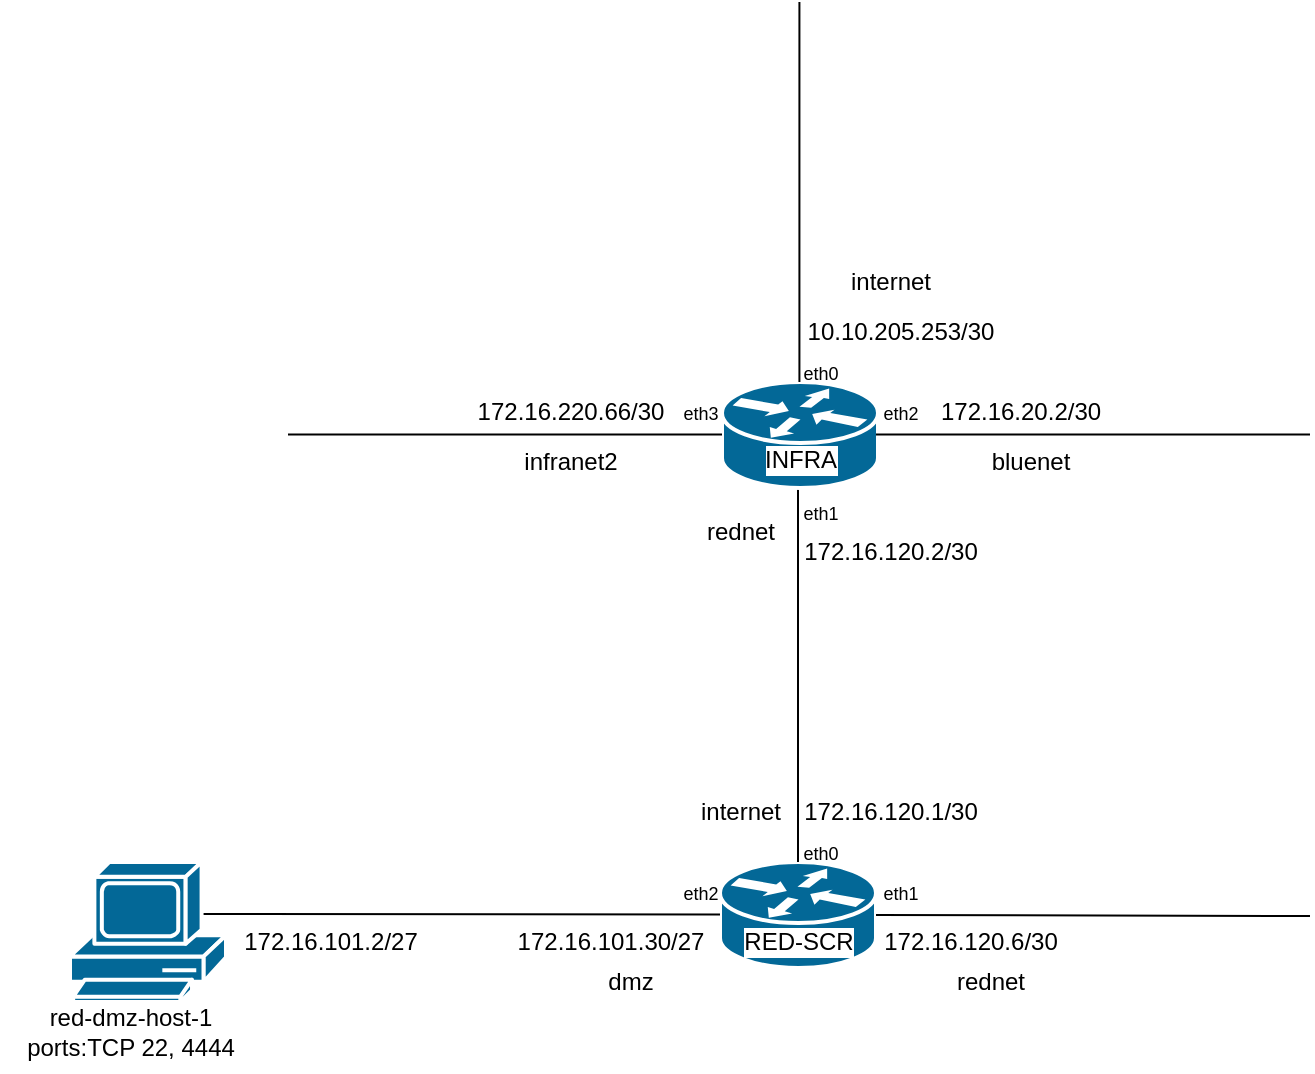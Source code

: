 <mxfile version="21.1.5" type="github">
  <diagram name="Page-1" id="DNa9uATd9qYWwBV_UxL_">
    <mxGraphModel dx="1135" dy="1763" grid="1" gridSize="10" guides="1" tooltips="1" connect="1" arrows="1" fold="1" page="1" pageScale="1" pageWidth="850" pageHeight="1100" math="0" shadow="0">
      <root>
        <mxCell id="0" />
        <mxCell id="1" parent="0" />
        <mxCell id="O4BCsCqUHJFsde2Ogw4A-1" value="" style="shape=mxgraph.cisco.routers.iad_router;sketch=0;html=1;pointerEvents=1;dashed=0;fillColor=#036897;strokeColor=#ffffff;strokeWidth=2;verticalLabelPosition=bottom;verticalAlign=top;align=center;outlineConnect=0;" vertex="1" parent="1">
          <mxGeometry x="435" y="350" width="78" height="53" as="geometry" />
        </mxCell>
        <mxCell id="O4BCsCqUHJFsde2Ogw4A-5" value="" style="endArrow=none;html=1;rounded=0;entryX=0.5;entryY=0;entryDx=0;entryDy=0;entryPerimeter=0;" edge="1" parent="1" target="O4BCsCqUHJFsde2Ogw4A-1">
          <mxGeometry width="50" height="50" relative="1" as="geometry">
            <mxPoint x="474" y="160" as="sourcePoint" />
            <mxPoint x="440" y="340" as="targetPoint" />
            <Array as="points">
              <mxPoint x="474" y="300" />
              <mxPoint x="474" y="320" />
            </Array>
          </mxGeometry>
        </mxCell>
        <mxCell id="O4BCsCqUHJFsde2Ogw4A-6" value="" style="endArrow=none;html=1;rounded=0;exitX=1;exitY=0.5;exitDx=0;exitDy=0;exitPerimeter=0;" edge="1" parent="1" source="O4BCsCqUHJFsde2Ogw4A-1">
          <mxGeometry width="50" height="50" relative="1" as="geometry">
            <mxPoint x="484" y="290" as="sourcePoint" />
            <mxPoint x="730" y="377" as="targetPoint" />
          </mxGeometry>
        </mxCell>
        <mxCell id="O4BCsCqUHJFsde2Ogw4A-8" value="&lt;font style=&quot;font-size: 9px;&quot;&gt;eth0&lt;/font&gt;" style="text;html=1;align=center;verticalAlign=middle;resizable=0;points=[];autosize=1;strokeColor=none;fillColor=none;" vertex="1" parent="1">
          <mxGeometry x="465" y="330" width="40" height="30" as="geometry" />
        </mxCell>
        <mxCell id="O4BCsCqUHJFsde2Ogw4A-10" value="&lt;font style=&quot;font-size: 9px;&quot;&gt;eth1&lt;/font&gt;" style="text;html=1;align=center;verticalAlign=middle;resizable=0;points=[];autosize=1;strokeColor=none;fillColor=none;" vertex="1" parent="1">
          <mxGeometry x="505" y="350" width="40" height="30" as="geometry" />
        </mxCell>
        <mxCell id="O4BCsCqUHJFsde2Ogw4A-11" value="" style="endArrow=none;html=1;rounded=0;" edge="1" parent="1">
          <mxGeometry width="50" height="50" relative="1" as="geometry">
            <mxPoint x="170" y="376" as="sourcePoint" />
            <mxPoint x="435" y="376.26" as="targetPoint" />
          </mxGeometry>
        </mxCell>
        <mxCell id="O4BCsCqUHJFsde2Ogw4A-12" value="&lt;font style=&quot;font-size: 9px;&quot;&gt;eth2&lt;/font&gt;" style="text;html=1;align=center;verticalAlign=middle;resizable=0;points=[];autosize=1;strokeColor=none;fillColor=none;" vertex="1" parent="1">
          <mxGeometry x="405" y="350" width="40" height="30" as="geometry" />
        </mxCell>
        <mxCell id="O4BCsCqUHJFsde2Ogw4A-13" value="RED-SCR" style="text;html=1;align=center;verticalAlign=middle;resizable=0;points=[];autosize=1;strokeColor=none;fillColor=none;labelBackgroundColor=default;" vertex="1" parent="1">
          <mxGeometry x="434" y="375" width="80" height="30" as="geometry" />
        </mxCell>
        <mxCell id="O4BCsCqUHJFsde2Ogw4A-15" value="172.16.120.1/30" style="text;html=1;align=center;verticalAlign=middle;resizable=0;points=[];autosize=1;strokeColor=none;fillColor=none;" vertex="1" parent="1">
          <mxGeometry x="465" y="310" width="110" height="30" as="geometry" />
        </mxCell>
        <mxCell id="O4BCsCqUHJFsde2Ogw4A-16" value="172.16.120.6/30" style="text;html=1;align=center;verticalAlign=middle;resizable=0;points=[];autosize=1;strokeColor=none;fillColor=none;" vertex="1" parent="1">
          <mxGeometry x="505" y="375" width="110" height="30" as="geometry" />
        </mxCell>
        <mxCell id="O4BCsCqUHJFsde2Ogw4A-17" value="172.16.101.30/27" style="text;html=1;align=center;verticalAlign=middle;resizable=0;points=[];autosize=1;strokeColor=none;fillColor=none;" vertex="1" parent="1">
          <mxGeometry x="320" y="375" width="120" height="30" as="geometry" />
        </mxCell>
        <mxCell id="O4BCsCqUHJFsde2Ogw4A-19" value="" style="shape=mxgraph.cisco.routers.iad_router;sketch=0;html=1;pointerEvents=1;dashed=0;fillColor=#036897;strokeColor=#ffffff;strokeWidth=2;verticalLabelPosition=bottom;verticalAlign=top;align=center;outlineConnect=0;" vertex="1" parent="1">
          <mxGeometry x="436" y="110" width="78" height="53" as="geometry" />
        </mxCell>
        <mxCell id="O4BCsCqUHJFsde2Ogw4A-20" value="172.16.120.2/30" style="text;html=1;align=center;verticalAlign=middle;resizable=0;points=[];autosize=1;strokeColor=none;fillColor=none;" vertex="1" parent="1">
          <mxGeometry x="465" y="180" width="110" height="30" as="geometry" />
        </mxCell>
        <mxCell id="O4BCsCqUHJFsde2Ogw4A-21" value="&lt;font style=&quot;font-size: 9px;&quot;&gt;eth1&lt;/font&gt;" style="text;html=1;align=center;verticalAlign=middle;resizable=0;points=[];autosize=1;strokeColor=none;fillColor=none;" vertex="1" parent="1">
          <mxGeometry x="465" y="160" width="40" height="30" as="geometry" />
        </mxCell>
        <mxCell id="O4BCsCqUHJFsde2Ogw4A-22" value="" style="endArrow=none;html=1;rounded=0;entryX=0.5;entryY=0;entryDx=0;entryDy=0;entryPerimeter=0;" edge="1" parent="1">
          <mxGeometry width="50" height="50" relative="1" as="geometry">
            <mxPoint x="474.71" y="-80" as="sourcePoint" />
            <mxPoint x="474.71" y="110" as="targetPoint" />
            <Array as="points">
              <mxPoint x="474.71" y="60" />
              <mxPoint x="474.71" y="80" />
            </Array>
          </mxGeometry>
        </mxCell>
        <mxCell id="O4BCsCqUHJFsde2Ogw4A-23" value="&lt;font style=&quot;font-size: 9px;&quot;&gt;eth0&lt;/font&gt;" style="text;html=1;align=center;verticalAlign=middle;resizable=0;points=[];autosize=1;strokeColor=none;fillColor=none;" vertex="1" parent="1">
          <mxGeometry x="465" y="90" width="40" height="30" as="geometry" />
        </mxCell>
        <mxCell id="O4BCsCqUHJFsde2Ogw4A-24" value="dmz" style="text;html=1;align=center;verticalAlign=middle;resizable=0;points=[];autosize=1;strokeColor=none;fillColor=none;" vertex="1" parent="1">
          <mxGeometry x="365" y="395" width="50" height="30" as="geometry" />
        </mxCell>
        <mxCell id="O4BCsCqUHJFsde2Ogw4A-25" value="rednet" style="text;html=1;align=center;verticalAlign=middle;resizable=0;points=[];autosize=1;strokeColor=none;fillColor=none;" vertex="1" parent="1">
          <mxGeometry x="540" y="395" width="60" height="30" as="geometry" />
        </mxCell>
        <mxCell id="O4BCsCqUHJFsde2Ogw4A-26" value="internet" style="text;html=1;align=center;verticalAlign=middle;resizable=0;points=[];autosize=1;strokeColor=none;fillColor=none;" vertex="1" parent="1">
          <mxGeometry x="415" y="310" width="60" height="30" as="geometry" />
        </mxCell>
        <mxCell id="O4BCsCqUHJFsde2Ogw4A-27" value="rednet" style="text;html=1;align=center;verticalAlign=middle;resizable=0;points=[];autosize=1;strokeColor=none;fillColor=none;" vertex="1" parent="1">
          <mxGeometry x="415" y="170" width="60" height="30" as="geometry" />
        </mxCell>
        <mxCell id="O4BCsCqUHJFsde2Ogw4A-28" value="&lt;font style=&quot;font-size: 9px;&quot;&gt;eth2&lt;/font&gt;" style="text;html=1;align=center;verticalAlign=middle;resizable=0;points=[];autosize=1;strokeColor=none;fillColor=none;" vertex="1" parent="1">
          <mxGeometry x="505" y="110" width="40" height="30" as="geometry" />
        </mxCell>
        <mxCell id="O4BCsCqUHJFsde2Ogw4A-29" value="&lt;font style=&quot;font-size: 9px;&quot;&gt;eth3&lt;/font&gt;" style="text;html=1;align=center;verticalAlign=middle;resizable=0;points=[];autosize=1;strokeColor=none;fillColor=none;" vertex="1" parent="1">
          <mxGeometry x="405" y="110" width="40" height="30" as="geometry" />
        </mxCell>
        <mxCell id="O4BCsCqUHJFsde2Ogw4A-30" value="" style="endArrow=none;html=1;rounded=0;exitX=1;exitY=0.5;exitDx=0;exitDy=0;exitPerimeter=0;" edge="1" parent="1">
          <mxGeometry width="50" height="50" relative="1" as="geometry">
            <mxPoint x="513" y="136.21" as="sourcePoint" />
            <mxPoint x="730" y="136.21" as="targetPoint" />
          </mxGeometry>
        </mxCell>
        <mxCell id="O4BCsCqUHJFsde2Ogw4A-31" value="" style="endArrow=none;html=1;rounded=0;exitX=1;exitY=0.5;exitDx=0;exitDy=0;exitPerimeter=0;" edge="1" parent="1">
          <mxGeometry width="50" height="50" relative="1" as="geometry">
            <mxPoint x="219" y="136.21" as="sourcePoint" />
            <mxPoint x="436" y="136.21" as="targetPoint" />
          </mxGeometry>
        </mxCell>
        <mxCell id="O4BCsCqUHJFsde2Ogw4A-32" value="172.16.20.2/30" style="text;html=1;align=center;verticalAlign=middle;resizable=0;points=[];autosize=1;strokeColor=none;fillColor=none;" vertex="1" parent="1">
          <mxGeometry x="535" y="110" width="100" height="30" as="geometry" />
        </mxCell>
        <mxCell id="O4BCsCqUHJFsde2Ogw4A-33" value="10.10.205.253/30" style="text;html=1;align=center;verticalAlign=middle;resizable=0;points=[];autosize=1;strokeColor=none;fillColor=none;" vertex="1" parent="1">
          <mxGeometry x="465" y="70" width="120" height="30" as="geometry" />
        </mxCell>
        <mxCell id="O4BCsCqUHJFsde2Ogw4A-34" value="172.16.220.66/30" style="text;html=1;align=center;verticalAlign=middle;resizable=0;points=[];autosize=1;strokeColor=none;fillColor=none;" vertex="1" parent="1">
          <mxGeometry x="300" y="110" width="120" height="30" as="geometry" />
        </mxCell>
        <mxCell id="O4BCsCqUHJFsde2Ogw4A-36" value="INFRA" style="text;html=1;align=center;verticalAlign=middle;resizable=0;points=[];autosize=1;strokeColor=none;fillColor=none;labelBackgroundColor=default;" vertex="1" parent="1">
          <mxGeometry x="445" y="134" width="60" height="30" as="geometry" />
        </mxCell>
        <mxCell id="O4BCsCqUHJFsde2Ogw4A-37" value="internet" style="text;html=1;align=center;verticalAlign=middle;resizable=0;points=[];autosize=1;strokeColor=none;fillColor=none;" vertex="1" parent="1">
          <mxGeometry x="490" y="45" width="60" height="30" as="geometry" />
        </mxCell>
        <mxCell id="O4BCsCqUHJFsde2Ogw4A-38" value="bluenet" style="text;html=1;align=center;verticalAlign=middle;resizable=0;points=[];autosize=1;strokeColor=none;fillColor=none;" vertex="1" parent="1">
          <mxGeometry x="560" y="135" width="60" height="30" as="geometry" />
        </mxCell>
        <mxCell id="O4BCsCqUHJFsde2Ogw4A-39" value="infranet2" style="text;html=1;align=center;verticalAlign=middle;resizable=0;points=[];autosize=1;strokeColor=none;fillColor=none;" vertex="1" parent="1">
          <mxGeometry x="325" y="135" width="70" height="30" as="geometry" />
        </mxCell>
        <mxCell id="O4BCsCqUHJFsde2Ogw4A-40" value="" style="shape=mxgraph.cisco.computers_and_peripherals.pc;sketch=0;html=1;pointerEvents=1;dashed=0;fillColor=#036897;strokeColor=#ffffff;strokeWidth=2;verticalLabelPosition=bottom;verticalAlign=top;align=center;outlineConnect=0;" vertex="1" parent="1">
          <mxGeometry x="110" y="350" width="78" height="70" as="geometry" />
        </mxCell>
        <mxCell id="O4BCsCqUHJFsde2Ogw4A-41" value="172.16.101.2/27" style="text;html=1;align=center;verticalAlign=middle;resizable=0;points=[];autosize=1;strokeColor=none;fillColor=none;" vertex="1" parent="1">
          <mxGeometry x="185" y="375" width="110" height="30" as="geometry" />
        </mxCell>
        <mxCell id="O4BCsCqUHJFsde2Ogw4A-42" value="&lt;div&gt;red-dmz-host-1&lt;/div&gt;&lt;div&gt;ports:TCP 22, 4444&lt;br&gt;&lt;/div&gt;" style="text;html=1;align=center;verticalAlign=middle;resizable=0;points=[];autosize=1;strokeColor=none;fillColor=none;labelBackgroundColor=default;" vertex="1" parent="1">
          <mxGeometry x="75" y="415" width="130" height="40" as="geometry" />
        </mxCell>
      </root>
    </mxGraphModel>
  </diagram>
</mxfile>
